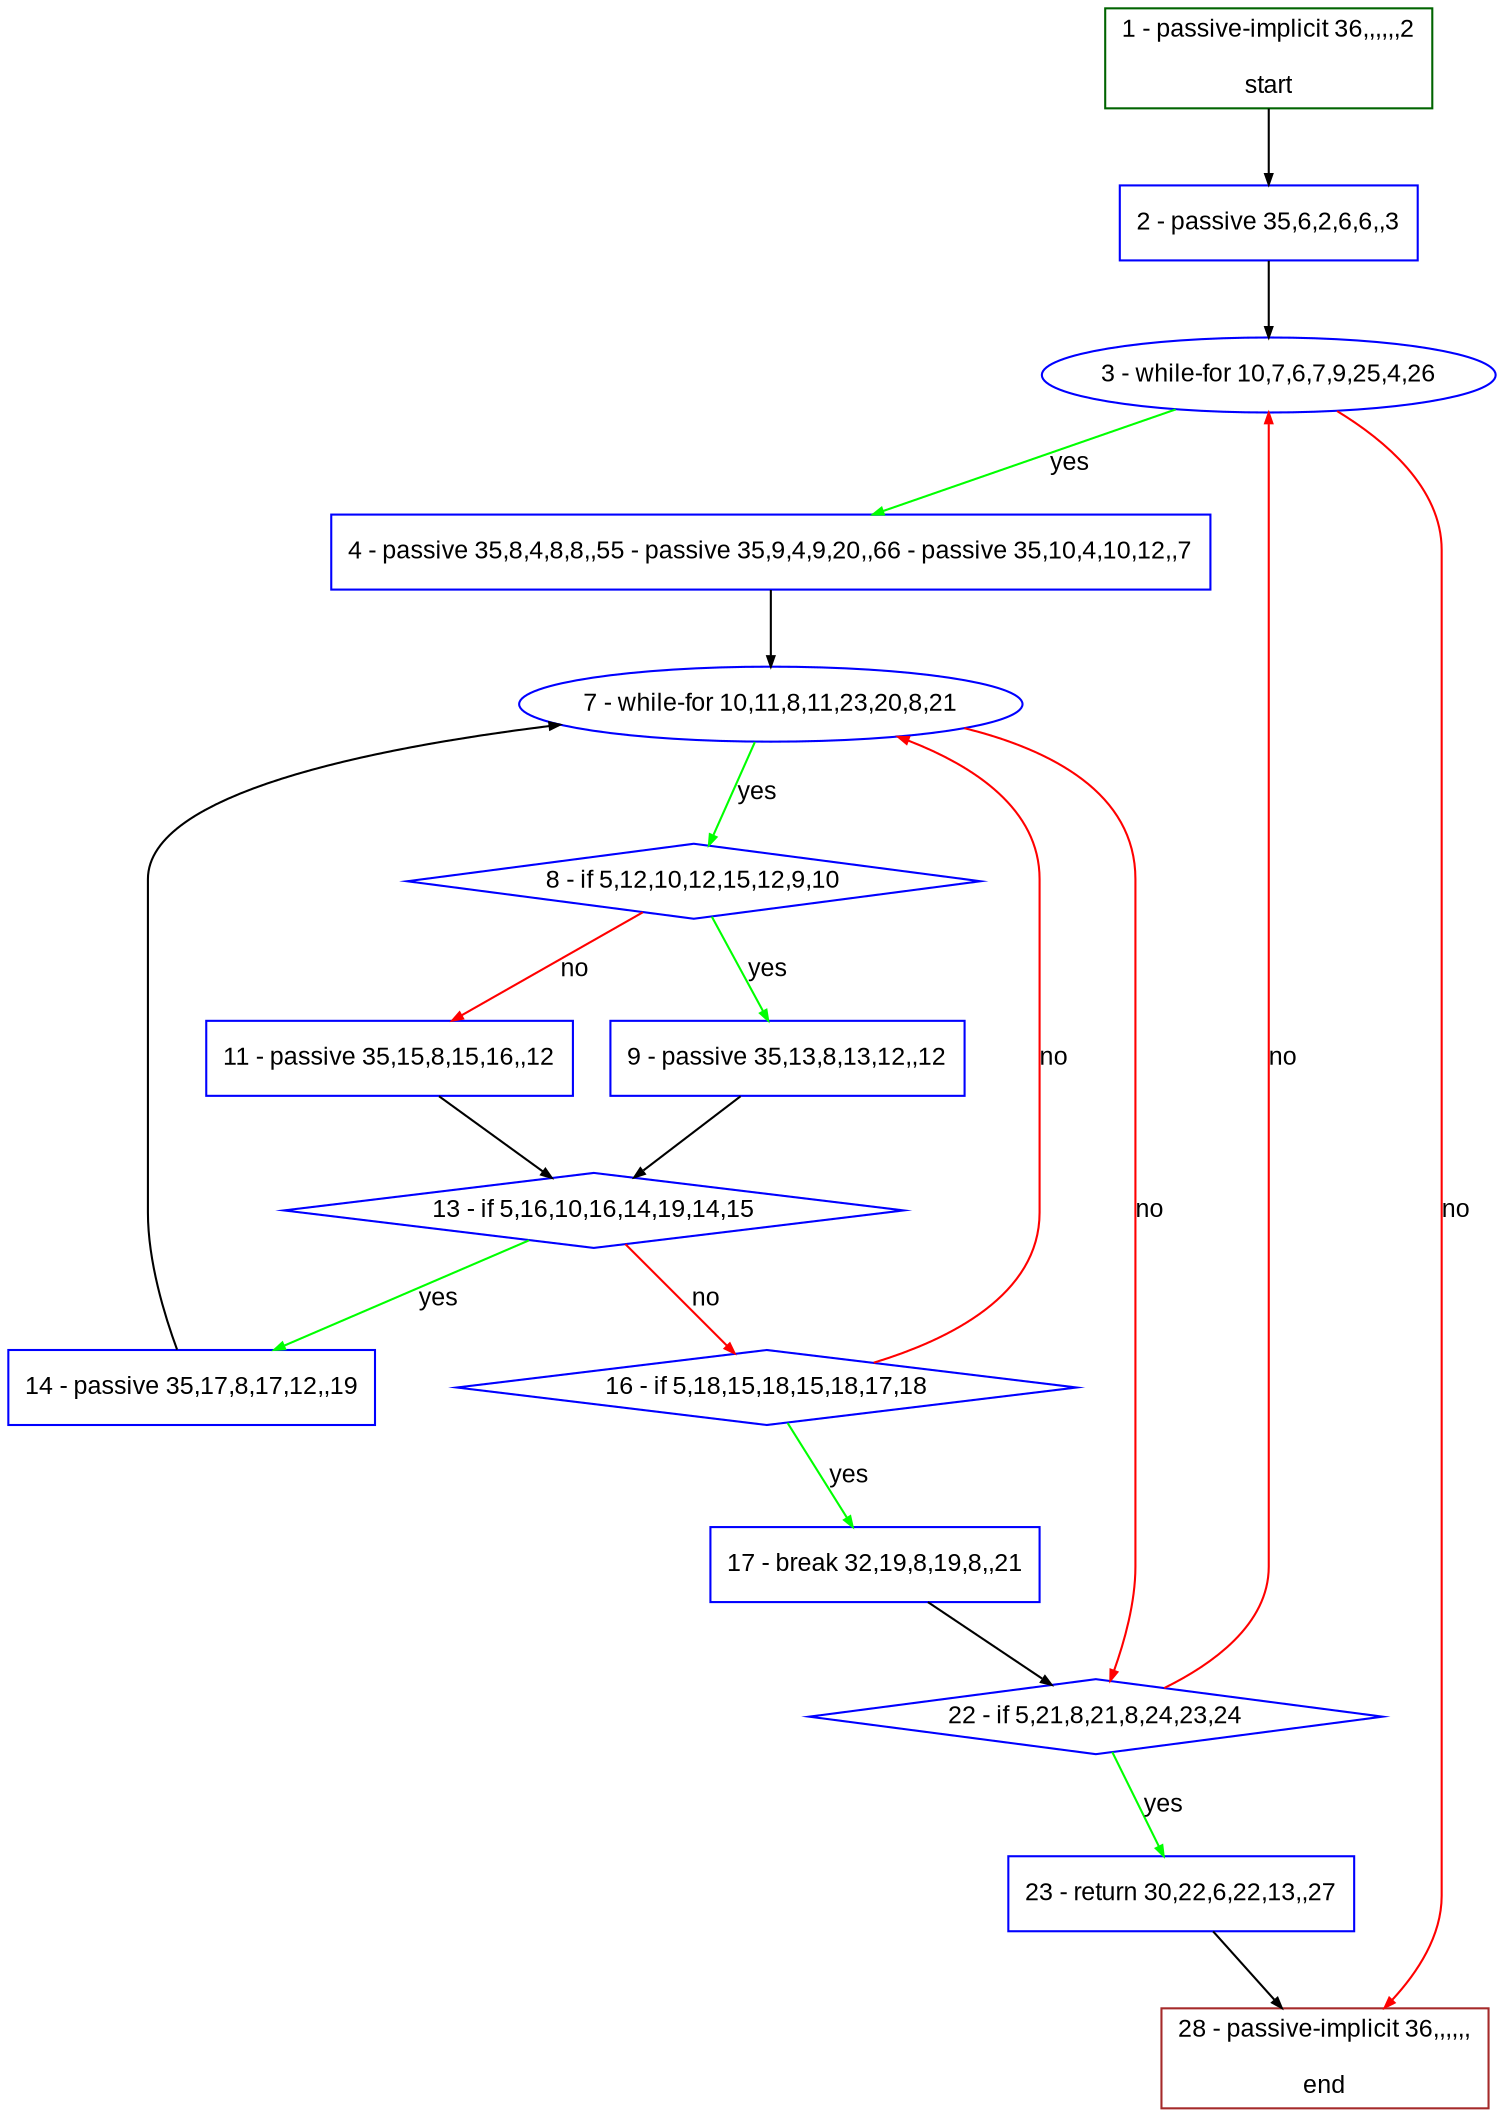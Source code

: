 digraph "" {
  graph [bgcolor="white", fillcolor="#FFFFCC", pack="true", packmode="clust", fontname="Arial", label="", fontsize="12", compound="true", style="rounded,filled"];
  node [node_initialized="no", fillcolor="white", fontname="Arial", label="", color="grey", fontsize="12", fixedsize="false", compound="true", shape="rectangle", style="filled"];
  edge [arrowtail="none", lhead="", fontcolor="black", fontname="Arial", label="", color="black", fontsize="12", arrowhead="normal", arrowsize="0.5", compound="true", ltail="", dir="forward"];
  __N1 [fillcolor="#ffffff", label="2 - passive 35,6,2,6,6,,3", color="#0000ff", shape="box", style="filled"];
  __N2 [fillcolor="#ffffff", label="1 - passive-implicit 36,,,,,,2\n\nstart", color="#006400", shape="box", style="filled"];
  __N3 [fillcolor="#ffffff", label="3 - while-for 10,7,6,7,9,25,4,26", color="#0000ff", shape="oval", style="filled"];
  __N4 [fillcolor="#ffffff", label="4 - passive 35,8,4,8,8,,55 - passive 35,9,4,9,20,,66 - passive 35,10,4,10,12,,7", color="#0000ff", shape="box", style="filled"];
  __N5 [fillcolor="#ffffff", label="28 - passive-implicit 36,,,,,,\n\nend", color="#a52a2a", shape="box", style="filled"];
  __N6 [fillcolor="#ffffff", label="7 - while-for 10,11,8,11,23,20,8,21", color="#0000ff", shape="oval", style="filled"];
  __N7 [fillcolor="#ffffff", label="8 - if 5,12,10,12,15,12,9,10", color="#0000ff", shape="diamond", style="filled"];
  __N8 [fillcolor="#ffffff", label="22 - if 5,21,8,21,8,24,23,24", color="#0000ff", shape="diamond", style="filled"];
  __N9 [fillcolor="#ffffff", label="9 - passive 35,13,8,13,12,,12", color="#0000ff", shape="box", style="filled"];
  __N10 [fillcolor="#ffffff", label="11 - passive 35,15,8,15,16,,12", color="#0000ff", shape="box", style="filled"];
  __N11 [fillcolor="#ffffff", label="13 - if 5,16,10,16,14,19,14,15", color="#0000ff", shape="diamond", style="filled"];
  __N12 [fillcolor="#ffffff", label="14 - passive 35,17,8,17,12,,19", color="#0000ff", shape="box", style="filled"];
  __N13 [fillcolor="#ffffff", label="16 - if 5,18,15,18,15,18,17,18", color="#0000ff", shape="diamond", style="filled"];
  __N14 [fillcolor="#ffffff", label="17 - break 32,19,8,19,8,,21", color="#0000ff", shape="box", style="filled"];
  __N15 [fillcolor="#ffffff", label="23 - return 30,22,6,22,13,,27", color="#0000ff", shape="box", style="filled"];
  __N2 -> __N1 [arrowtail="none", color="#000000", label="", arrowhead="normal", dir="forward"];
  __N1 -> __N3 [arrowtail="none", color="#000000", label="", arrowhead="normal", dir="forward"];
  __N3 -> __N4 [arrowtail="none", color="#00ff00", label="yes", arrowhead="normal", dir="forward"];
  __N3 -> __N5 [arrowtail="none", color="#ff0000", label="no", arrowhead="normal", dir="forward"];
  __N4 -> __N6 [arrowtail="none", color="#000000", label="", arrowhead="normal", dir="forward"];
  __N6 -> __N7 [arrowtail="none", color="#00ff00", label="yes", arrowhead="normal", dir="forward"];
  __N6 -> __N8 [arrowtail="none", color="#ff0000", label="no", arrowhead="normal", dir="forward"];
  __N7 -> __N9 [arrowtail="none", color="#00ff00", label="yes", arrowhead="normal", dir="forward"];
  __N7 -> __N10 [arrowtail="none", color="#ff0000", label="no", arrowhead="normal", dir="forward"];
  __N9 -> __N11 [arrowtail="none", color="#000000", label="", arrowhead="normal", dir="forward"];
  __N10 -> __N11 [arrowtail="none", color="#000000", label="", arrowhead="normal", dir="forward"];
  __N11 -> __N12 [arrowtail="none", color="#00ff00", label="yes", arrowhead="normal", dir="forward"];
  __N11 -> __N13 [arrowtail="none", color="#ff0000", label="no", arrowhead="normal", dir="forward"];
  __N12 -> __N6 [arrowtail="none", color="#000000", label="", arrowhead="normal", dir="forward"];
  __N13 -> __N6 [arrowtail="none", color="#ff0000", label="no", arrowhead="normal", dir="forward"];
  __N13 -> __N14 [arrowtail="none", color="#00ff00", label="yes", arrowhead="normal", dir="forward"];
  __N14 -> __N8 [arrowtail="none", color="#000000", label="", arrowhead="normal", dir="forward"];
  __N8 -> __N3 [arrowtail="none", color="#ff0000", label="no", arrowhead="normal", dir="forward"];
  __N8 -> __N15 [arrowtail="none", color="#00ff00", label="yes", arrowhead="normal", dir="forward"];
  __N15 -> __N5 [arrowtail="none", color="#000000", label="", arrowhead="normal", dir="forward"];
}
